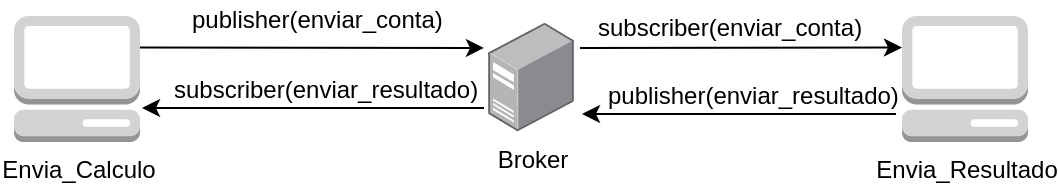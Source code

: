 <mxfile version="11.1.4" type="device"><diagram id="REk9LuA-Wa_ylsMzQVN6" name="Page-1"><mxGraphModel dx="801" dy="515" grid="1" gridSize="10" guides="1" tooltips="1" connect="1" arrows="1" fold="1" page="1" pageScale="1" pageWidth="827" pageHeight="1169" math="0" shadow="0"><root><mxCell id="0"/><mxCell id="1" parent="0"/><mxCell id="EJC7YxGTq1duS0M71hAb-5" style="edgeStyle=none;rounded=0;orthogonalLoop=1;jettySize=auto;html=1;entryX=-0.047;entryY=0.231;entryDx=0;entryDy=0;entryPerimeter=0;exitX=1;exitY=0.25;exitDx=0;exitDy=0;exitPerimeter=0;" parent="1" source="EJC7YxGTq1duS0M71hAb-1" target="EJC7YxGTq1duS0M71hAb-3" edge="1"><mxGeometry relative="1" as="geometry"/></mxCell><mxCell id="EJC7YxGTq1duS0M71hAb-1" value="Envia_Calculo" style="outlineConnect=0;dashed=0;verticalLabelPosition=bottom;verticalAlign=top;align=center;html=1;shape=mxgraph.aws3.management_console;fillColor=#D2D3D3;gradientColor=none;" parent="1" vertex="1"><mxGeometry x="36" y="98" width="63" height="63" as="geometry"/></mxCell><mxCell id="EJC7YxGTq1duS0M71hAb-9" style="edgeStyle=none;rounded=0;orthogonalLoop=1;jettySize=auto;html=1;exitX=-0.048;exitY=0.794;exitDx=0;exitDy=0;exitPerimeter=0;" parent="1" edge="1"><mxGeometry relative="1" as="geometry"><mxPoint x="476.976" y="147.022" as="sourcePoint"/><mxPoint x="320" y="147" as="targetPoint"/></mxGeometry></mxCell><mxCell id="EJC7YxGTq1duS0M71hAb-2" value="Envia_Resultado" style="outlineConnect=0;dashed=0;verticalLabelPosition=bottom;verticalAlign=top;align=center;html=1;shape=mxgraph.aws3.management_console;fillColor=#D2D3D3;gradientColor=none;" parent="1" vertex="1"><mxGeometry x="480" y="98" width="63" height="63" as="geometry"/></mxCell><mxCell id="EJC7YxGTq1duS0M71hAb-7" style="edgeStyle=none;rounded=0;orthogonalLoop=1;jettySize=auto;html=1;entryX=0;entryY=0.25;entryDx=0;entryDy=0;entryPerimeter=0;exitX=1.07;exitY=0.231;exitDx=0;exitDy=0;exitPerimeter=0;" parent="1" source="EJC7YxGTq1duS0M71hAb-3" target="EJC7YxGTq1duS0M71hAb-2" edge="1"><mxGeometry relative="1" as="geometry"/></mxCell><mxCell id="EJC7YxGTq1duS0M71hAb-11" style="edgeStyle=none;rounded=0;orthogonalLoop=1;jettySize=auto;html=1;entryX=1.016;entryY=0.73;entryDx=0;entryDy=0;entryPerimeter=0;" parent="1" target="EJC7YxGTq1duS0M71hAb-1" edge="1"><mxGeometry relative="1" as="geometry"><mxPoint x="271" y="144" as="sourcePoint"/></mxGeometry></mxCell><mxCell id="EJC7YxGTq1duS0M71hAb-3" value="Broker" style="points=[];aspect=fixed;html=1;align=center;shadow=0;dashed=0;image;image=img/lib/allied_telesis/computer_and_terminals/Server_Desktop.svg;" parent="1" vertex="1"><mxGeometry x="273" y="101.5" width="43" height="54" as="geometry"/></mxCell><mxCell id="EJC7YxGTq1duS0M71hAb-6" value="publisher(enviar_conta)" style="text;html=1;resizable=0;points=[];autosize=1;align=left;verticalAlign=top;spacingTop=-4;" parent="1" vertex="1"><mxGeometry x="123" y="90" width="140" height="20" as="geometry"/></mxCell><mxCell id="EJC7YxGTq1duS0M71hAb-8" value="subscriber(enviar_conta)" style="text;html=1;resizable=0;points=[];autosize=1;align=left;verticalAlign=top;spacingTop=-4;" parent="1" vertex="1"><mxGeometry x="326" y="94" width="150" height="20" as="geometry"/></mxCell><mxCell id="EJC7YxGTq1duS0M71hAb-10" value="publisher(enviar_resultado)" style="text;html=1;resizable=0;points=[];autosize=1;align=left;verticalAlign=top;spacingTop=-4;" parent="1" vertex="1"><mxGeometry x="331" y="128" width="160" height="20" as="geometry"/></mxCell><mxCell id="EJC7YxGTq1duS0M71hAb-12" value="subscriber(enviar_resultado)" style="text;html=1;resizable=0;points=[];autosize=1;align=left;verticalAlign=top;spacingTop=-4;" parent="1" vertex="1"><mxGeometry x="114" y="125" width="170" height="20" as="geometry"/></mxCell></root></mxGraphModel></diagram></mxfile>